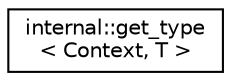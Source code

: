 digraph "Graphical Class Hierarchy"
{
  edge [fontname="Helvetica",fontsize="10",labelfontname="Helvetica",labelfontsize="10"];
  node [fontname="Helvetica",fontsize="10",shape=record];
  rankdir="LR";
  Node1 [label="internal::get_type\l\< Context, T \>",height=0.2,width=0.4,color="black", fillcolor="white", style="filled",URL="$structinternal_1_1get__type.html"];
}
